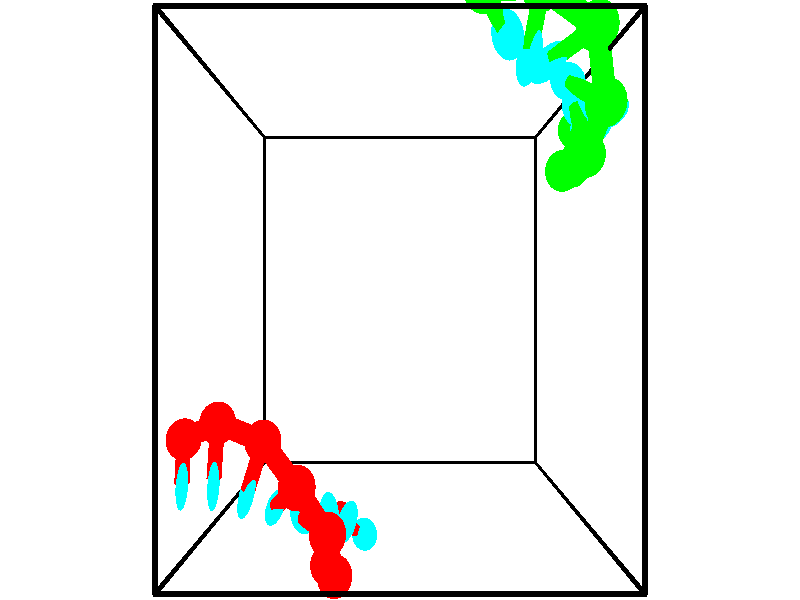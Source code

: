 // switches for output
#declare DRAW_BASES = 1; // possible values are 0, 1; only relevant for DNA ribbons
#declare DRAW_BASES_TYPE = 3; // possible values are 1, 2, 3; only relevant for DNA ribbons
#declare DRAW_FOG = 0; // set to 1 to enable fog

#include "colors.inc"

#include "transforms.inc"
background { rgb <1, 1, 1>}

#default {
   normal{
       ripples 0.25
       frequency 0.20
       turbulence 0.2
       lambda 5
   }
	finish {
		phong 0.1
		phong_size 40.
	}
}

// original window dimensions: 1024x640


// camera settings

camera {
	sky <-0, 1, 0>
	up <-0, 1, 0>
	right 1.6 * <1, 0, 0>
	location <2.5, 2.5, 11.1562>
	look_at <2.5, 2.5, 2.5>
	direction <0, 0, -8.6562>
	angle 67.0682
}


# declare cpy_camera_pos = <2.5, 2.5, 11.1562>;
# if (DRAW_FOG = 1)
fog {
	fog_type 2
	up vnormalize(cpy_camera_pos)
	color rgbt<1,1,1,0.3>
	distance 1e-5
	fog_alt 3e-3
	fog_offset 4
}
# end


// LIGHTS

# declare lum = 6;
global_settings {
	ambient_light rgb lum * <0.05, 0.05, 0.05>
	max_trace_level 15
}# declare cpy_direct_light_amount = 0.25;
light_source
{	1000 * <-1, -1, 1>,
	rgb lum * cpy_direct_light_amount
	parallel
}

light_source
{	1000 * <1, 1, -1>,
	rgb lum * cpy_direct_light_amount
	parallel
}

// strand 0

// nucleotide -1

// particle -1
sphere {
	<1.510284, -0.521615, 1.214503> 0.250000
	pigment { color rgbt <1,0,0,0> }
	no_shadow
}
cylinder {
	<1.758446, -0.528740, 1.528135>,  <1.907343, -0.533015, 1.716315>, 0.100000
	pigment { color rgbt <1,0,0,0> }
	no_shadow
}
cylinder {
	<1.758446, -0.528740, 1.528135>,  <1.510284, -0.521615, 1.214503>, 0.100000
	pigment { color rgbt <1,0,0,0> }
	no_shadow
}

// particle -1
sphere {
	<1.758446, -0.528740, 1.528135> 0.100000
	pigment { color rgbt <1,0,0,0> }
	no_shadow
}
sphere {
	0, 1
	scale<0.080000,0.200000,0.300000>
	matrix <-0.711086, 0.408956, 0.571937,
		-0.330842, -0.912380, 0.241052,
		0.620404, -0.017812, 0.784080,
		1.944567, -0.534084, 1.763359>
	pigment { color rgbt <0,1,1,0> }
	no_shadow
}
cylinder {
	<1.361302, -0.915837, 1.815463>,  <1.510284, -0.521615, 1.214503>, 0.130000
	pigment { color rgbt <1,0,0,0> }
	no_shadow
}

// nucleotide -1

// particle -1
sphere {
	<1.361302, -0.915837, 1.815463> 0.250000
	pigment { color rgbt <1,0,0,0> }
	no_shadow
}
cylinder {
	<1.547920, -0.573906, 1.906328>,  <1.659891, -0.368747, 1.960848>, 0.100000
	pigment { color rgbt <1,0,0,0> }
	no_shadow
}
cylinder {
	<1.547920, -0.573906, 1.906328>,  <1.361302, -0.915837, 1.815463>, 0.100000
	pigment { color rgbt <1,0,0,0> }
	no_shadow
}

// particle -1
sphere {
	<1.547920, -0.573906, 1.906328> 0.100000
	pigment { color rgbt <1,0,0,0> }
	no_shadow
}
sphere {
	0, 1
	scale<0.080000,0.200000,0.300000>
	matrix <-0.758592, 0.254644, 0.599745,
		0.454834, -0.452133, 0.767269,
		0.466545, 0.854829, 0.227164,
		1.687884, -0.317457, 1.974477>
	pigment { color rgbt <0,1,1,0> }
	no_shadow
}
cylinder {
	<1.568978, -0.783505, 2.553714>,  <1.361302, -0.915837, 1.815463>, 0.130000
	pigment { color rgbt <1,0,0,0> }
	no_shadow
}

// nucleotide -1

// particle -1
sphere {
	<1.568978, -0.783505, 2.553714> 0.250000
	pigment { color rgbt <1,0,0,0> }
	no_shadow
}
cylinder {
	<1.501389, -0.432388, 2.374413>,  <1.460835, -0.221718, 2.266832>, 0.100000
	pigment { color rgbt <1,0,0,0> }
	no_shadow
}
cylinder {
	<1.501389, -0.432388, 2.374413>,  <1.568978, -0.783505, 2.553714>, 0.100000
	pigment { color rgbt <1,0,0,0> }
	no_shadow
}

// particle -1
sphere {
	<1.501389, -0.432388, 2.374413> 0.100000
	pigment { color rgbt <1,0,0,0> }
	no_shadow
}
sphere {
	0, 1
	scale<0.080000,0.200000,0.300000>
	matrix <-0.664827, 0.234242, 0.709320,
		0.727635, 0.417867, 0.543998,
		-0.168974, 0.877791, -0.448252,
		1.450696, -0.169051, 2.239937>
	pigment { color rgbt <0,1,1,0> }
	no_shadow
}
cylinder {
	<1.516577, -0.155428, 2.960056>,  <1.568978, -0.783505, 2.553714>, 0.130000
	pigment { color rgbt <1,0,0,0> }
	no_shadow
}

// nucleotide -1

// particle -1
sphere {
	<1.516577, -0.155428, 2.960056> 0.250000
	pigment { color rgbt <1,0,0,0> }
	no_shadow
}
cylinder {
	<1.264664, -0.126862, 2.650663>,  <1.113516, -0.109722, 2.465028>, 0.100000
	pigment { color rgbt <1,0,0,0> }
	no_shadow
}
cylinder {
	<1.264664, -0.126862, 2.650663>,  <1.516577, -0.155428, 2.960056>, 0.100000
	pigment { color rgbt <1,0,0,0> }
	no_shadow
}

// particle -1
sphere {
	<1.264664, -0.126862, 2.650663> 0.100000
	pigment { color rgbt <1,0,0,0> }
	no_shadow
}
sphere {
	0, 1
	scale<0.080000,0.200000,0.300000>
	matrix <-0.763932, 0.123356, 0.633396,
		0.140648, 0.989789, -0.023131,
		-0.629782, 0.071415, -0.773482,
		1.075729, -0.105437, 2.418619>
	pigment { color rgbt <0,1,1,0> }
	no_shadow
}
cylinder {
	<1.118847, 0.407527, 3.084619>,  <1.516577, -0.155428, 2.960056>, 0.130000
	pigment { color rgbt <1,0,0,0> }
	no_shadow
}

// nucleotide -1

// particle -1
sphere {
	<1.118847, 0.407527, 3.084619> 0.250000
	pigment { color rgbt <1,0,0,0> }
	no_shadow
}
cylinder {
	<0.897820, 0.206459, 2.818689>,  <0.765203, 0.085818, 2.659132>, 0.100000
	pigment { color rgbt <1,0,0,0> }
	no_shadow
}
cylinder {
	<0.897820, 0.206459, 2.818689>,  <1.118847, 0.407527, 3.084619>, 0.100000
	pigment { color rgbt <1,0,0,0> }
	no_shadow
}

// particle -1
sphere {
	<0.897820, 0.206459, 2.818689> 0.100000
	pigment { color rgbt <1,0,0,0> }
	no_shadow
}
sphere {
	0, 1
	scale<0.080000,0.200000,0.300000>
	matrix <-0.833155, 0.311298, 0.457107,
		-0.022815, 0.806485, -0.590814,
		-0.552569, -0.502669, -0.664825,
		0.732049, 0.055658, 2.619242>
	pigment { color rgbt <0,1,1,0> }
	no_shadow
}
cylinder {
	<0.596215, 0.861810, 2.766521>,  <1.118847, 0.407527, 3.084619>, 0.130000
	pigment { color rgbt <1,0,0,0> }
	no_shadow
}

// nucleotide -1

// particle -1
sphere {
	<0.596215, 0.861810, 2.766521> 0.250000
	pigment { color rgbt <1,0,0,0> }
	no_shadow
}
cylinder {
	<0.450859, 0.493393, 2.710480>,  <0.363646, 0.272343, 2.676855>, 0.100000
	pigment { color rgbt <1,0,0,0> }
	no_shadow
}
cylinder {
	<0.450859, 0.493393, 2.710480>,  <0.596215, 0.861810, 2.766521>, 0.100000
	pigment { color rgbt <1,0,0,0> }
	no_shadow
}

// particle -1
sphere {
	<0.450859, 0.493393, 2.710480> 0.100000
	pigment { color rgbt <1,0,0,0> }
	no_shadow
}
sphere {
	0, 1
	scale<0.080000,0.200000,0.300000>
	matrix <-0.831565, 0.252863, 0.494529,
		-0.420056, 0.296210, -0.857795,
		-0.363389, -0.921043, -0.140102,
		0.341842, 0.217080, 2.668449>
	pigment { color rgbt <0,1,1,0> }
	no_shadow
}
cylinder {
	<-0.070192, 1.054153, 2.649473>,  <0.596215, 0.861810, 2.766521>, 0.130000
	pigment { color rgbt <1,0,0,0> }
	no_shadow
}

// nucleotide -1

// particle -1
sphere {
	<-0.070192, 1.054153, 2.649473> 0.250000
	pigment { color rgbt <1,0,0,0> }
	no_shadow
}
cylinder {
	<-0.079872, 0.661316, 2.724209>,  <-0.085680, 0.425614, 2.769050>, 0.100000
	pigment { color rgbt <1,0,0,0> }
	no_shadow
}
cylinder {
	<-0.079872, 0.661316, 2.724209>,  <-0.070192, 1.054153, 2.649473>, 0.100000
	pigment { color rgbt <1,0,0,0> }
	no_shadow
}

// particle -1
sphere {
	<-0.079872, 0.661316, 2.724209> 0.100000
	pigment { color rgbt <1,0,0,0> }
	no_shadow
}
sphere {
	0, 1
	scale<0.080000,0.200000,0.300000>
	matrix <-0.976504, 0.063255, 0.206006,
		-0.214136, -0.177463, -0.960548,
		-0.024201, -0.982092, 0.186838,
		-0.087133, 0.366688, 2.780260>
	pigment { color rgbt <0,1,1,0> }
	no_shadow
}
cylinder {
	<-0.656650, 0.805646, 2.339576>,  <-0.070192, 1.054153, 2.649473>, 0.130000
	pigment { color rgbt <1,0,0,0> }
	no_shadow
}

// nucleotide -1

// particle -1
sphere {
	<-0.656650, 0.805646, 2.339576> 0.250000
	pigment { color rgbt <1,0,0,0> }
	no_shadow
}
cylinder {
	<-0.566086, 0.555626, 2.638388>,  <-0.511747, 0.405614, 2.817674>, 0.100000
	pigment { color rgbt <1,0,0,0> }
	no_shadow
}
cylinder {
	<-0.566086, 0.555626, 2.638388>,  <-0.656650, 0.805646, 2.339576>, 0.100000
	pigment { color rgbt <1,0,0,0> }
	no_shadow
}

// particle -1
sphere {
	<-0.566086, 0.555626, 2.638388> 0.100000
	pigment { color rgbt <1,0,0,0> }
	no_shadow
}
sphere {
	0, 1
	scale<0.080000,0.200000,0.300000>
	matrix <-0.926827, 0.097613, 0.362578,
		-0.299549, -0.774457, -0.557213,
		0.226410, -0.625050, 0.747028,
		-0.498163, 0.368111, 2.862496>
	pigment { color rgbt <0,1,1,0> }
	no_shadow
}
// strand 1

// nucleotide -1

// particle -1
sphere {
	<3.531057, 5.713128, 3.703096> 0.250000
	pigment { color rgbt <0,1,0,0> }
	no_shadow
}
cylinder {
	<3.669579, 5.377251, 3.870422>,  <3.752691, 5.175724, 3.970818>, 0.100000
	pigment { color rgbt <0,1,0,0> }
	no_shadow
}
cylinder {
	<3.669579, 5.377251, 3.870422>,  <3.531057, 5.713128, 3.703096>, 0.100000
	pigment { color rgbt <0,1,0,0> }
	no_shadow
}

// particle -1
sphere {
	<3.669579, 5.377251, 3.870422> 0.100000
	pigment { color rgbt <0,1,0,0> }
	no_shadow
}
sphere {
	0, 1
	scale<0.080000,0.200000,0.300000>
	matrix <0.720700, -0.047327, -0.691630,
		0.600555, 0.540994, 0.588778,
		0.346303, -0.839694, 0.418317,
		3.773469, 5.125342, 3.995917>
	pigment { color rgbt <0,1,1,0> }
	no_shadow
}
cylinder {
	<4.222282, 5.669213, 3.849920>,  <3.531057, 5.713128, 3.703096>, 0.130000
	pigment { color rgbt <0,1,0,0> }
	no_shadow
}

// nucleotide -1

// particle -1
sphere {
	<4.222282, 5.669213, 3.849920> 0.250000
	pigment { color rgbt <0,1,0,0> }
	no_shadow
}
cylinder {
	<4.145378, 5.281975, 3.785639>,  <4.099236, 5.049632, 3.747070>, 0.100000
	pigment { color rgbt <0,1,0,0> }
	no_shadow
}
cylinder {
	<4.145378, 5.281975, 3.785639>,  <4.222282, 5.669213, 3.849920>, 0.100000
	pigment { color rgbt <0,1,0,0> }
	no_shadow
}

// particle -1
sphere {
	<4.145378, 5.281975, 3.785639> 0.100000
	pigment { color rgbt <0,1,0,0> }
	no_shadow
}
sphere {
	0, 1
	scale<0.080000,0.200000,0.300000>
	matrix <0.828798, -0.072495, -0.554831,
		0.525480, -0.239863, 0.816294,
		-0.192261, -0.968096, -0.160704,
		4.087700, 4.991546, 3.737428>
	pigment { color rgbt <0,1,1,0> }
	no_shadow
}
cylinder {
	<4.865024, 5.237863, 3.925279>,  <4.222282, 5.669213, 3.849920>, 0.130000
	pigment { color rgbt <0,1,0,0> }
	no_shadow
}

// nucleotide -1

// particle -1
sphere {
	<4.865024, 5.237863, 3.925279> 0.250000
	pigment { color rgbt <0,1,0,0> }
	no_shadow
}
cylinder {
	<4.592049, 5.113731, 3.660561>,  <4.428263, 5.039253, 3.501729>, 0.100000
	pigment { color rgbt <0,1,0,0> }
	no_shadow
}
cylinder {
	<4.592049, 5.113731, 3.660561>,  <4.865024, 5.237863, 3.925279>, 0.100000
	pigment { color rgbt <0,1,0,0> }
	no_shadow
}

// particle -1
sphere {
	<4.592049, 5.113731, 3.660561> 0.100000
	pigment { color rgbt <0,1,0,0> }
	no_shadow
}
sphere {
	0, 1
	scale<0.080000,0.200000,0.300000>
	matrix <0.726395, -0.187087, -0.661323,
		0.081413, -0.932038, 0.353096,
		-0.682438, -0.310327, -0.661797,
		4.387317, 5.020633, 3.462022>
	pigment { color rgbt <0,1,1,0> }
	no_shadow
}
cylinder {
	<5.034363, 4.526620, 3.725169>,  <4.865024, 5.237863, 3.925279>, 0.130000
	pigment { color rgbt <0,1,0,0> }
	no_shadow
}

// nucleotide -1

// particle -1
sphere {
	<5.034363, 4.526620, 3.725169> 0.250000
	pigment { color rgbt <0,1,0,0> }
	no_shadow
}
cylinder {
	<4.842857, 4.736038, 3.443266>,  <4.727954, 4.861689, 3.274124>, 0.100000
	pigment { color rgbt <0,1,0,0> }
	no_shadow
}
cylinder {
	<4.842857, 4.736038, 3.443266>,  <5.034363, 4.526620, 3.725169>, 0.100000
	pigment { color rgbt <0,1,0,0> }
	no_shadow
}

// particle -1
sphere {
	<4.842857, 4.736038, 3.443266> 0.100000
	pigment { color rgbt <0,1,0,0> }
	no_shadow
}
sphere {
	0, 1
	scale<0.080000,0.200000,0.300000>
	matrix <0.772773, -0.129669, -0.621295,
		-0.416663, -0.842072, -0.342501,
		-0.478764, 0.523546, -0.704759,
		4.699228, 4.893102, 3.231838>
	pigment { color rgbt <0,1,1,0> }
	no_shadow
}
cylinder {
	<4.973663, 4.104907, 3.129981>,  <5.034363, 4.526620, 3.725169>, 0.130000
	pigment { color rgbt <0,1,0,0> }
	no_shadow
}

// nucleotide -1

// particle -1
sphere {
	<4.973663, 4.104907, 3.129981> 0.250000
	pigment { color rgbt <0,1,0,0> }
	no_shadow
}
cylinder {
	<4.930145, 4.479691, 2.997154>,  <4.904034, 4.704561, 2.917458>, 0.100000
	pigment { color rgbt <0,1,0,0> }
	no_shadow
}
cylinder {
	<4.930145, 4.479691, 2.997154>,  <4.973663, 4.104907, 3.129981>, 0.100000
	pigment { color rgbt <0,1,0,0> }
	no_shadow
}

// particle -1
sphere {
	<4.930145, 4.479691, 2.997154> 0.100000
	pigment { color rgbt <0,1,0,0> }
	no_shadow
}
sphere {
	0, 1
	scale<0.080000,0.200000,0.300000>
	matrix <0.722722, -0.154803, -0.673579,
		-0.682522, -0.313275, -0.660320,
		-0.108796, 0.936960, -0.332067,
		4.897507, 4.760779, 2.897534>
	pigment { color rgbt <0,1,1,0> }
	no_shadow
}
cylinder {
	<4.854360, 4.057153, 2.427605>,  <4.973663, 4.104907, 3.129981>, 0.130000
	pigment { color rgbt <0,1,0,0> }
	no_shadow
}

// nucleotide -1

// particle -1
sphere {
	<4.854360, 4.057153, 2.427605> 0.250000
	pigment { color rgbt <0,1,0,0> }
	no_shadow
}
cylinder {
	<5.009727, 4.417503, 2.505119>,  <5.102948, 4.633714, 2.551628>, 0.100000
	pigment { color rgbt <0,1,0,0> }
	no_shadow
}
cylinder {
	<5.009727, 4.417503, 2.505119>,  <4.854360, 4.057153, 2.427605>, 0.100000
	pigment { color rgbt <0,1,0,0> }
	no_shadow
}

// particle -1
sphere {
	<5.009727, 4.417503, 2.505119> 0.100000
	pigment { color rgbt <0,1,0,0> }
	no_shadow
}
sphere {
	0, 1
	scale<0.080000,0.200000,0.300000>
	matrix <0.780464, -0.209817, -0.588942,
		-0.489904, 0.380001, -0.784598,
		0.388420, 0.900876, 0.193787,
		5.126254, 4.687766, 2.563255>
	pigment { color rgbt <0,1,1,0> }
	no_shadow
}
cylinder {
	<5.170719, 4.201469, 1.821571>,  <4.854360, 4.057153, 2.427605>, 0.130000
	pigment { color rgbt <0,1,0,0> }
	no_shadow
}

// nucleotide -1

// particle -1
sphere {
	<5.170719, 4.201469, 1.821571> 0.250000
	pigment { color rgbt <0,1,0,0> }
	no_shadow
}
cylinder {
	<5.335861, 4.478973, 2.057621>,  <5.434947, 4.645476, 2.199251>, 0.100000
	pigment { color rgbt <0,1,0,0> }
	no_shadow
}
cylinder {
	<5.335861, 4.478973, 2.057621>,  <5.170719, 4.201469, 1.821571>, 0.100000
	pigment { color rgbt <0,1,0,0> }
	no_shadow
}

// particle -1
sphere {
	<5.335861, 4.478973, 2.057621> 0.100000
	pigment { color rgbt <0,1,0,0> }
	no_shadow
}
sphere {
	0, 1
	scale<0.080000,0.200000,0.300000>
	matrix <0.814441, 0.008836, -0.580179,
		-0.407720, 0.720152, -0.561378,
		0.412857, 0.693760, 0.590124,
		5.459718, 4.687101, 2.234658>
	pigment { color rgbt <0,1,1,0> }
	no_shadow
}
cylinder {
	<5.312320, 4.799777, 1.386666>,  <5.170719, 4.201469, 1.821571>, 0.130000
	pigment { color rgbt <0,1,0,0> }
	no_shadow
}

// nucleotide -1

// particle -1
sphere {
	<5.312320, 4.799777, 1.386666> 0.250000
	pigment { color rgbt <0,1,0,0> }
	no_shadow
}
cylinder {
	<5.546913, 4.857193, 1.705523>,  <5.687669, 4.891643, 1.896836>, 0.100000
	pigment { color rgbt <0,1,0,0> }
	no_shadow
}
cylinder {
	<5.546913, 4.857193, 1.705523>,  <5.312320, 4.799777, 1.386666>, 0.100000
	pigment { color rgbt <0,1,0,0> }
	no_shadow
}

// particle -1
sphere {
	<5.546913, 4.857193, 1.705523> 0.100000
	pigment { color rgbt <0,1,0,0> }
	no_shadow
}
sphere {
	0, 1
	scale<0.080000,0.200000,0.300000>
	matrix <0.805818, -0.003990, -0.592150,
		-0.081816, 0.989636, -0.118008,
		0.586484, 0.143540, 0.797141,
		5.722858, 4.900255, 1.944665>
	pigment { color rgbt <0,1,1,0> }
	no_shadow
}
// box output
cylinder {
	<0.000000, 0.000000, 0.000000>,  <5.000000, 0.000000, 0.000000>, 0.025000
	pigment { color rgbt <0,0,0,0> }
	no_shadow
}
cylinder {
	<0.000000, 0.000000, 0.000000>,  <0.000000, 5.000000, 0.000000>, 0.025000
	pigment { color rgbt <0,0,0,0> }
	no_shadow
}
cylinder {
	<0.000000, 0.000000, 0.000000>,  <0.000000, 0.000000, 5.000000>, 0.025000
	pigment { color rgbt <0,0,0,0> }
	no_shadow
}
cylinder {
	<5.000000, 5.000000, 5.000000>,  <0.000000, 5.000000, 5.000000>, 0.025000
	pigment { color rgbt <0,0,0,0> }
	no_shadow
}
cylinder {
	<5.000000, 5.000000, 5.000000>,  <5.000000, 0.000000, 5.000000>, 0.025000
	pigment { color rgbt <0,0,0,0> }
	no_shadow
}
cylinder {
	<5.000000, 5.000000, 5.000000>,  <5.000000, 5.000000, 0.000000>, 0.025000
	pigment { color rgbt <0,0,0,0> }
	no_shadow
}
cylinder {
	<0.000000, 0.000000, 5.000000>,  <0.000000, 5.000000, 5.000000>, 0.025000
	pigment { color rgbt <0,0,0,0> }
	no_shadow
}
cylinder {
	<0.000000, 0.000000, 5.000000>,  <5.000000, 0.000000, 5.000000>, 0.025000
	pigment { color rgbt <0,0,0,0> }
	no_shadow
}
cylinder {
	<5.000000, 5.000000, 0.000000>,  <0.000000, 5.000000, 0.000000>, 0.025000
	pigment { color rgbt <0,0,0,0> }
	no_shadow
}
cylinder {
	<5.000000, 5.000000, 0.000000>,  <5.000000, 0.000000, 0.000000>, 0.025000
	pigment { color rgbt <0,0,0,0> }
	no_shadow
}
cylinder {
	<5.000000, 0.000000, 5.000000>,  <5.000000, 0.000000, 0.000000>, 0.025000
	pigment { color rgbt <0,0,0,0> }
	no_shadow
}
cylinder {
	<0.000000, 5.000000, 0.000000>,  <0.000000, 5.000000, 5.000000>, 0.025000
	pigment { color rgbt <0,0,0,0> }
	no_shadow
}
// end of box output
